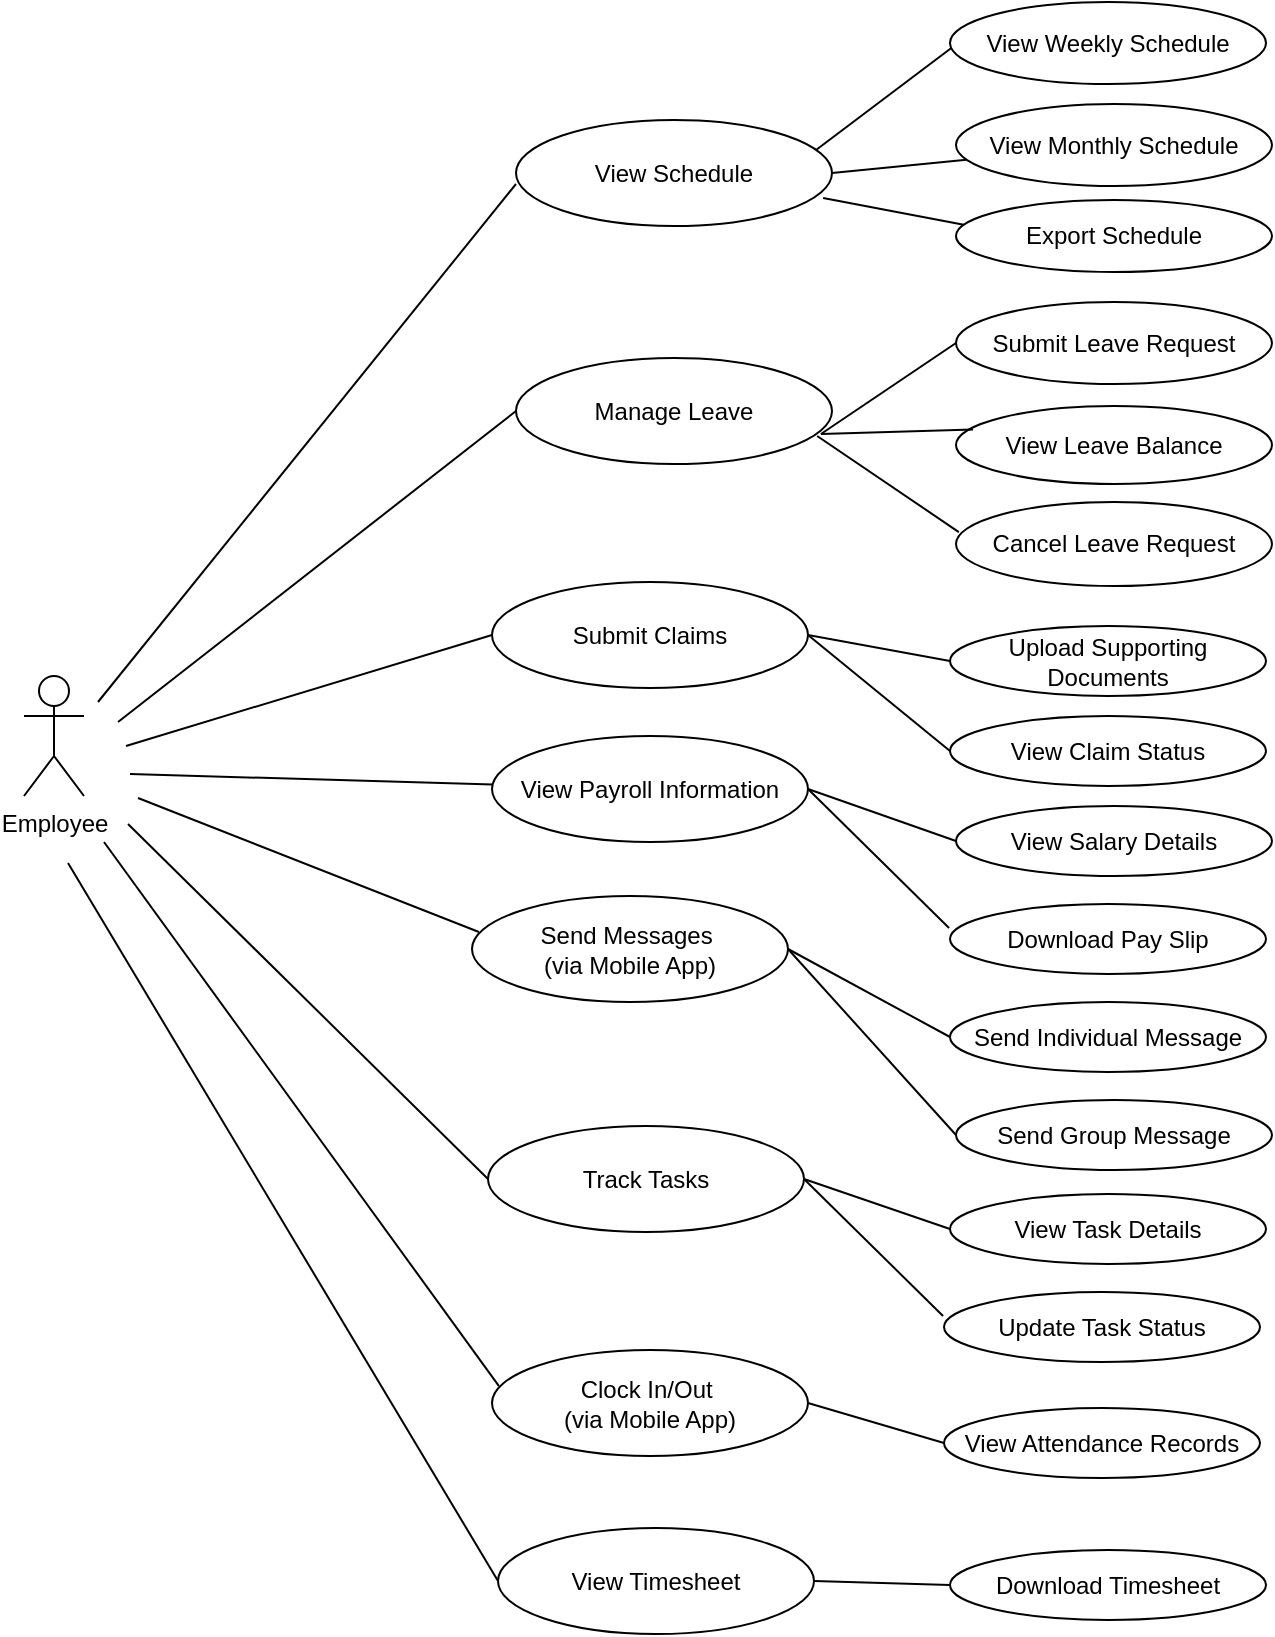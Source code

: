 <mxfile version="26.0.6">
  <diagram name="Page-1" id="sNsxYTJII1p_U8IFZ1Tg">
    <mxGraphModel dx="1763" dy="1090" grid="0" gridSize="10" guides="1" tooltips="1" connect="1" arrows="1" fold="1" page="0" pageScale="1" pageWidth="827" pageHeight="1169" math="0" shadow="0">
      <root>
        <mxCell id="0" />
        <mxCell id="1" parent="0" />
        <mxCell id="Z7D561pxpW6_4iXXGqyP-1" value="Employee" style="shape=umlActor;verticalLabelPosition=bottom;verticalAlign=top;html=1;outlineConnect=0;" parent="1" vertex="1">
          <mxGeometry x="-98" y="165" width="30" height="60" as="geometry" />
        </mxCell>
        <mxCell id="Z7D561pxpW6_4iXXGqyP-2" value="" style="endArrow=none;html=1;rounded=0;fontSize=12;startSize=8;endSize=8;curved=1;" parent="1" edge="1">
          <mxGeometry width="50" height="50" relative="1" as="geometry">
            <mxPoint x="-61" y="178" as="sourcePoint" />
            <mxPoint x="148" y="-81" as="targetPoint" />
          </mxGeometry>
        </mxCell>
        <mxCell id="Z7D561pxpW6_4iXXGqyP-3" value="View Schedule" style="ellipse;whiteSpace=wrap;html=1;" parent="1" vertex="1">
          <mxGeometry x="148" y="-113" width="158" height="53" as="geometry" />
        </mxCell>
        <mxCell id="Z7D561pxpW6_4iXXGqyP-4" value="" style="endArrow=none;html=1;rounded=0;fontSize=12;startSize=8;endSize=8;curved=1;" parent="1" edge="1">
          <mxGeometry width="50" height="50" relative="1" as="geometry">
            <mxPoint x="298" y="-98" as="sourcePoint" />
            <mxPoint x="367" y="-150" as="targetPoint" />
          </mxGeometry>
        </mxCell>
        <mxCell id="Z7D561pxpW6_4iXXGqyP-5" value="View Weekly Schedule" style="ellipse;whiteSpace=wrap;html=1;" parent="1" vertex="1">
          <mxGeometry x="365" y="-172" width="158" height="41" as="geometry" />
        </mxCell>
        <mxCell id="Z7D561pxpW6_4iXXGqyP-6" value="" style="endArrow=none;html=1;rounded=0;fontSize=12;startSize=8;endSize=8;curved=1;exitX=1;exitY=0.5;exitDx=0;exitDy=0;" parent="1" source="Z7D561pxpW6_4iXXGqyP-3" target="Z7D561pxpW6_4iXXGqyP-7" edge="1">
          <mxGeometry width="50" height="50" relative="1" as="geometry">
            <mxPoint x="312" y="-88" as="sourcePoint" />
            <mxPoint x="367" y="-97" as="targetPoint" />
          </mxGeometry>
        </mxCell>
        <mxCell id="Z7D561pxpW6_4iXXGqyP-7" value="View Monthly Schedule" style="ellipse;whiteSpace=wrap;html=1;" parent="1" vertex="1">
          <mxGeometry x="368" y="-121" width="158" height="41" as="geometry" />
        </mxCell>
        <mxCell id="Z7D561pxpW6_4iXXGqyP-9" value="" style="endArrow=none;html=1;rounded=0;fontSize=12;startSize=8;endSize=8;curved=1;exitX=0.972;exitY=0.736;exitDx=0;exitDy=0;exitPerimeter=0;entryX=0.041;entryY=0.358;entryDx=0;entryDy=0;entryPerimeter=0;" parent="1" source="Z7D561pxpW6_4iXXGqyP-3" target="Z7D561pxpW6_4iXXGqyP-10" edge="1">
          <mxGeometry width="50" height="50" relative="1" as="geometry">
            <mxPoint x="311" y="-55" as="sourcePoint" />
            <mxPoint x="366" y="-52" as="targetPoint" />
          </mxGeometry>
        </mxCell>
        <mxCell id="Z7D561pxpW6_4iXXGqyP-10" value="Export Schedule" style="ellipse;whiteSpace=wrap;html=1;" parent="1" vertex="1">
          <mxGeometry x="368" y="-73" width="158" height="36" as="geometry" />
        </mxCell>
        <mxCell id="Z7D561pxpW6_4iXXGqyP-11" value="" style="endArrow=none;html=1;rounded=0;fontSize=12;startSize=8;endSize=8;curved=1;entryX=0;entryY=0.5;entryDx=0;entryDy=0;" parent="1" target="Z7D561pxpW6_4iXXGqyP-12" edge="1">
          <mxGeometry width="50" height="50" relative="1" as="geometry">
            <mxPoint x="-51" y="188" as="sourcePoint" />
            <mxPoint x="114" y="39" as="targetPoint" />
          </mxGeometry>
        </mxCell>
        <mxCell id="Z7D561pxpW6_4iXXGqyP-12" value="Manage Leave" style="ellipse;whiteSpace=wrap;html=1;" parent="1" vertex="1">
          <mxGeometry x="148" y="6" width="158" height="53" as="geometry" />
        </mxCell>
        <mxCell id="Z7D561pxpW6_4iXXGqyP-13" value="" style="endArrow=none;html=1;rounded=0;fontSize=12;startSize=8;endSize=8;curved=1;exitX=0.965;exitY=0.717;exitDx=0;exitDy=0;exitPerimeter=0;entryX=0;entryY=0.5;entryDx=0;entryDy=0;" parent="1" source="Z7D561pxpW6_4iXXGqyP-12" target="Z7D561pxpW6_4iXXGqyP-14" edge="1">
          <mxGeometry width="50" height="50" relative="1" as="geometry">
            <mxPoint x="301" y="24" as="sourcePoint" />
            <mxPoint x="373" y="30" as="targetPoint" />
          </mxGeometry>
        </mxCell>
        <mxCell id="Z7D561pxpW6_4iXXGqyP-14" value="Submit Leave Request" style="ellipse;whiteSpace=wrap;html=1;" parent="1" vertex="1">
          <mxGeometry x="368" y="-22" width="158" height="41" as="geometry" />
        </mxCell>
        <mxCell id="Z7D561pxpW6_4iXXGqyP-15" value="View Leave Balance" style="ellipse;whiteSpace=wrap;html=1;" parent="1" vertex="1">
          <mxGeometry x="368" y="30" width="158" height="39" as="geometry" />
        </mxCell>
        <mxCell id="Z7D561pxpW6_4iXXGqyP-16" value="Cancel Leave Request" style="ellipse;whiteSpace=wrap;html=1;" parent="1" vertex="1">
          <mxGeometry x="368" y="78" width="158" height="42" as="geometry" />
        </mxCell>
        <mxCell id="Z7D561pxpW6_4iXXGqyP-17" value="" style="endArrow=none;html=1;rounded=0;fontSize=12;startSize=8;endSize=8;curved=1;exitX=0.965;exitY=0.717;exitDx=0;exitDy=0;exitPerimeter=0;entryX=0.054;entryY=0.302;entryDx=0;entryDy=0;entryPerimeter=0;" parent="1" source="Z7D561pxpW6_4iXXGqyP-12" target="Z7D561pxpW6_4iXXGqyP-15" edge="1">
          <mxGeometry width="50" height="50" relative="1" as="geometry">
            <mxPoint x="311" y="34" as="sourcePoint" />
            <mxPoint x="383" y="40" as="targetPoint" />
          </mxGeometry>
        </mxCell>
        <mxCell id="Z7D561pxpW6_4iXXGqyP-18" value="" style="endArrow=none;html=1;rounded=0;fontSize=12;startSize=8;endSize=8;curved=1;entryX=0.009;entryY=0.358;entryDx=0;entryDy=0;entryPerimeter=0;exitX=0.953;exitY=0.736;exitDx=0;exitDy=0;exitPerimeter=0;" parent="1" source="Z7D561pxpW6_4iXXGqyP-12" target="Z7D561pxpW6_4iXXGqyP-16" edge="1">
          <mxGeometry width="50" height="50" relative="1" as="geometry">
            <mxPoint x="305" y="38" as="sourcePoint" />
            <mxPoint x="332" y="65" as="targetPoint" />
          </mxGeometry>
        </mxCell>
        <mxCell id="Z7D561pxpW6_4iXXGqyP-19" value="" style="endArrow=none;html=1;rounded=0;fontSize=12;startSize=8;endSize=8;curved=1;entryX=0;entryY=0.5;entryDx=0;entryDy=0;" parent="1" target="Z7D561pxpW6_4iXXGqyP-20" edge="1">
          <mxGeometry width="50" height="50" relative="1" as="geometry">
            <mxPoint x="-47" y="200" as="sourcePoint" />
            <mxPoint x="139" y="173" as="targetPoint" />
          </mxGeometry>
        </mxCell>
        <mxCell id="Z7D561pxpW6_4iXXGqyP-20" value="Submit Claims" style="ellipse;whiteSpace=wrap;html=1;" parent="1" vertex="1">
          <mxGeometry x="136" y="118" width="158" height="53" as="geometry" />
        </mxCell>
        <mxCell id="Z7D561pxpW6_4iXXGqyP-21" value="" style="endArrow=none;html=1;rounded=0;fontSize=12;startSize=8;endSize=8;curved=1;exitX=1;exitY=0.5;exitDx=0;exitDy=0;entryX=0;entryY=0.5;entryDx=0;entryDy=0;" parent="1" source="Z7D561pxpW6_4iXXGqyP-20" target="Z7D561pxpW6_4iXXGqyP-22" edge="1">
          <mxGeometry width="50" height="50" relative="1" as="geometry">
            <mxPoint x="291" y="180" as="sourcePoint" />
            <mxPoint x="362" y="209" as="targetPoint" />
          </mxGeometry>
        </mxCell>
        <mxCell id="Z7D561pxpW6_4iXXGqyP-22" value="Upload Supporting Documents" style="ellipse;whiteSpace=wrap;html=1;" parent="1" vertex="1">
          <mxGeometry x="365" y="140" width="158" height="35" as="geometry" />
        </mxCell>
        <mxCell id="Z7D561pxpW6_4iXXGqyP-23" value="View Claim Status" style="ellipse;whiteSpace=wrap;html=1;" parent="1" vertex="1">
          <mxGeometry x="365" y="185" width="158" height="35" as="geometry" />
        </mxCell>
        <mxCell id="Z7D561pxpW6_4iXXGqyP-24" value="" style="endArrow=none;html=1;rounded=0;fontSize=12;startSize=8;endSize=8;curved=1;exitX=1;exitY=0.5;exitDx=0;exitDy=0;entryX=0;entryY=0.5;entryDx=0;entryDy=0;" parent="1" source="Z7D561pxpW6_4iXXGqyP-20" target="Z7D561pxpW6_4iXXGqyP-23" edge="1">
          <mxGeometry width="50" height="50" relative="1" as="geometry">
            <mxPoint x="297" y="183" as="sourcePoint" />
            <mxPoint x="368" y="196" as="targetPoint" />
          </mxGeometry>
        </mxCell>
        <mxCell id="Z7D561pxpW6_4iXXGqyP-25" value="" style="endArrow=none;html=1;rounded=0;fontSize=12;startSize=8;endSize=8;curved=1;" parent="1" target="Z7D561pxpW6_4iXXGqyP-26" edge="1">
          <mxGeometry width="50" height="50" relative="1" as="geometry">
            <mxPoint x="-45" y="214" as="sourcePoint" />
            <mxPoint x="134" y="223" as="targetPoint" />
          </mxGeometry>
        </mxCell>
        <mxCell id="Z7D561pxpW6_4iXXGqyP-26" value="View Payroll Information" style="ellipse;whiteSpace=wrap;html=1;" parent="1" vertex="1">
          <mxGeometry x="136" y="195" width="158" height="53" as="geometry" />
        </mxCell>
        <mxCell id="Z7D561pxpW6_4iXXGqyP-27" value="" style="endArrow=none;html=1;rounded=0;fontSize=12;startSize=8;endSize=8;curved=1;exitX=1;exitY=0.5;exitDx=0;exitDy=0;entryX=0;entryY=0.5;entryDx=0;entryDy=0;" parent="1" source="Z7D561pxpW6_4iXXGqyP-26" target="Z7D561pxpW6_4iXXGqyP-28" edge="1">
          <mxGeometry width="50" height="50" relative="1" as="geometry">
            <mxPoint x="294" y="222" as="sourcePoint" />
            <mxPoint x="365" y="254" as="targetPoint" />
          </mxGeometry>
        </mxCell>
        <mxCell id="Z7D561pxpW6_4iXXGqyP-28" value="View Salary Details" style="ellipse;whiteSpace=wrap;html=1;" parent="1" vertex="1">
          <mxGeometry x="368" y="230" width="158" height="35" as="geometry" />
        </mxCell>
        <mxCell id="Z7D561pxpW6_4iXXGqyP-29" value="Download Pay Slip" style="ellipse;whiteSpace=wrap;html=1;" parent="1" vertex="1">
          <mxGeometry x="365" y="279" width="158" height="35" as="geometry" />
        </mxCell>
        <mxCell id="Z7D561pxpW6_4iXXGqyP-30" value="" style="endArrow=none;html=1;rounded=0;fontSize=12;startSize=8;endSize=8;curved=1;exitX=1;exitY=0.5;exitDx=0;exitDy=0;entryX=-0.003;entryY=0.343;entryDx=0;entryDy=0;entryPerimeter=0;" parent="1" source="Z7D561pxpW6_4iXXGqyP-26" target="Z7D561pxpW6_4iXXGqyP-29" edge="1">
          <mxGeometry width="50" height="50" relative="1" as="geometry">
            <mxPoint x="287" y="230" as="sourcePoint" />
            <mxPoint x="361" y="256" as="targetPoint" />
          </mxGeometry>
        </mxCell>
        <mxCell id="Z7D561pxpW6_4iXXGqyP-31" value="" style="endArrow=none;html=1;rounded=0;fontSize=12;startSize=8;endSize=8;curved=1;entryX=0.022;entryY=0.34;entryDx=0;entryDy=0;entryPerimeter=0;" parent="1" target="Z7D561pxpW6_4iXXGqyP-32" edge="1">
          <mxGeometry width="50" height="50" relative="1" as="geometry">
            <mxPoint x="-41" y="226" as="sourcePoint" />
            <mxPoint x="130" y="288" as="targetPoint" />
          </mxGeometry>
        </mxCell>
        <mxCell id="Z7D561pxpW6_4iXXGqyP-32" value="Send Messages&amp;nbsp;&lt;div&gt;(via Mobile App)&lt;/div&gt;" style="ellipse;whiteSpace=wrap;html=1;" parent="1" vertex="1">
          <mxGeometry x="126" y="275" width="158" height="53" as="geometry" />
        </mxCell>
        <mxCell id="Z7D561pxpW6_4iXXGqyP-33" value="" style="endArrow=none;html=1;rounded=0;fontSize=12;startSize=8;endSize=8;curved=1;exitX=1;exitY=0.5;exitDx=0;exitDy=0;entryX=0;entryY=0.5;entryDx=0;entryDy=0;" parent="1" source="Z7D561pxpW6_4iXXGqyP-32" target="Z7D561pxpW6_4iXXGqyP-34" edge="1">
          <mxGeometry width="50" height="50" relative="1" as="geometry">
            <mxPoint x="284" y="306" as="sourcePoint" />
            <mxPoint x="346" y="338" as="targetPoint" />
          </mxGeometry>
        </mxCell>
        <mxCell id="Z7D561pxpW6_4iXXGqyP-34" value="Send Individual Message" style="ellipse;whiteSpace=wrap;html=1;" parent="1" vertex="1">
          <mxGeometry x="365" y="328" width="158" height="35" as="geometry" />
        </mxCell>
        <mxCell id="Z7D561pxpW6_4iXXGqyP-35" value="Send Group Message" style="ellipse;whiteSpace=wrap;html=1;" parent="1" vertex="1">
          <mxGeometry x="368" y="377" width="158" height="35" as="geometry" />
        </mxCell>
        <mxCell id="Z7D561pxpW6_4iXXGqyP-36" value="" style="endArrow=none;html=1;rounded=0;fontSize=12;startSize=8;endSize=8;curved=1;exitX=1;exitY=0.5;exitDx=0;exitDy=0;entryX=0;entryY=0.5;entryDx=0;entryDy=0;" parent="1" source="Z7D561pxpW6_4iXXGqyP-32" target="Z7D561pxpW6_4iXXGqyP-35" edge="1">
          <mxGeometry width="50" height="50" relative="1" as="geometry">
            <mxPoint x="275" y="320" as="sourcePoint" />
            <mxPoint x="337" y="356" as="targetPoint" />
          </mxGeometry>
        </mxCell>
        <mxCell id="Z7D561pxpW6_4iXXGqyP-37" value="" style="endArrow=none;html=1;rounded=0;fontSize=12;startSize=8;endSize=8;curved=1;exitX=1;exitY=0.5;exitDx=0;exitDy=0;entryX=0;entryY=0.5;entryDx=0;entryDy=0;" parent="1" source="Z7D561pxpW6_4iXXGqyP-47" target="Z7D561pxpW6_4iXXGqyP-38" edge="1">
          <mxGeometry width="50" height="50" relative="1" as="geometry">
            <mxPoint x="291" y="416" as="sourcePoint" />
            <mxPoint x="362" y="448" as="targetPoint" />
          </mxGeometry>
        </mxCell>
        <mxCell id="Z7D561pxpW6_4iXXGqyP-38" value="View Task Details" style="ellipse;whiteSpace=wrap;html=1;" parent="1" vertex="1">
          <mxGeometry x="365" y="424" width="158" height="35" as="geometry" />
        </mxCell>
        <mxCell id="Z7D561pxpW6_4iXXGqyP-39" value="Update Task Status" style="ellipse;whiteSpace=wrap;html=1;" parent="1" vertex="1">
          <mxGeometry x="362" y="473" width="158" height="35" as="geometry" />
        </mxCell>
        <mxCell id="Z7D561pxpW6_4iXXGqyP-40" value="" style="endArrow=none;html=1;rounded=0;fontSize=12;startSize=8;endSize=8;curved=1;entryX=-0.003;entryY=0.343;entryDx=0;entryDy=0;entryPerimeter=0;exitX=1;exitY=0.5;exitDx=0;exitDy=0;" parent="1" source="Z7D561pxpW6_4iXXGqyP-47" target="Z7D561pxpW6_4iXXGqyP-39" edge="1">
          <mxGeometry width="50" height="50" relative="1" as="geometry">
            <mxPoint x="291" y="416" as="sourcePoint" />
            <mxPoint x="358" y="450" as="targetPoint" />
          </mxGeometry>
        </mxCell>
        <mxCell id="Z7D561pxpW6_4iXXGqyP-41" value="" style="endArrow=none;html=1;rounded=0;fontSize=12;startSize=8;endSize=8;curved=1;entryX=0.022;entryY=0.34;entryDx=0;entryDy=0;entryPerimeter=0;" parent="1" target="Z7D561pxpW6_4iXXGqyP-42" edge="1">
          <mxGeometry width="50" height="50" relative="1" as="geometry">
            <mxPoint x="-58" y="248" as="sourcePoint" />
            <mxPoint x="127" y="482" as="targetPoint" />
          </mxGeometry>
        </mxCell>
        <mxCell id="Z7D561pxpW6_4iXXGqyP-42" value="Clock In/Out&amp;nbsp;&lt;div&gt;(via Mobile App)&lt;/div&gt;" style="ellipse;whiteSpace=wrap;html=1;" parent="1" vertex="1">
          <mxGeometry x="136" y="502" width="158" height="53" as="geometry" />
        </mxCell>
        <mxCell id="Z7D561pxpW6_4iXXGqyP-43" value="" style="endArrow=none;html=1;rounded=0;fontSize=12;startSize=8;endSize=8;curved=1;exitX=1;exitY=0.5;exitDx=0;exitDy=0;entryX=0;entryY=0.5;entryDx=0;entryDy=0;" parent="1" source="Z7D561pxpW6_4iXXGqyP-42" target="Z7D561pxpW6_4iXXGqyP-44" edge="1">
          <mxGeometry width="50" height="50" relative="1" as="geometry">
            <mxPoint x="281" y="500" as="sourcePoint" />
            <mxPoint x="343" y="532" as="targetPoint" />
          </mxGeometry>
        </mxCell>
        <mxCell id="Z7D561pxpW6_4iXXGqyP-44" value="View Attendance Records" style="ellipse;whiteSpace=wrap;html=1;" parent="1" vertex="1">
          <mxGeometry x="362" y="531" width="158" height="35" as="geometry" />
        </mxCell>
        <mxCell id="Z7D561pxpW6_4iXXGqyP-47" value="Track Tasks" style="ellipse;whiteSpace=wrap;html=1;" parent="1" vertex="1">
          <mxGeometry x="134" y="390" width="158" height="53" as="geometry" />
        </mxCell>
        <mxCell id="Z7D561pxpW6_4iXXGqyP-48" value="" style="endArrow=none;html=1;rounded=0;fontSize=12;startSize=8;endSize=8;curved=1;entryX=0;entryY=0.5;entryDx=0;entryDy=0;" parent="1" target="Z7D561pxpW6_4iXXGqyP-47" edge="1">
          <mxGeometry width="50" height="50" relative="1" as="geometry">
            <mxPoint x="-46" y="239" as="sourcePoint" />
            <mxPoint x="134" y="412" as="targetPoint" />
          </mxGeometry>
        </mxCell>
        <mxCell id="Z7D561pxpW6_4iXXGqyP-49" value="View Timesheet" style="ellipse;whiteSpace=wrap;html=1;" parent="1" vertex="1">
          <mxGeometry x="139" y="591" width="158" height="53" as="geometry" />
        </mxCell>
        <mxCell id="Z7D561pxpW6_4iXXGqyP-50" value="" style="endArrow=none;html=1;rounded=0;fontSize=12;startSize=8;endSize=8;curved=1;exitX=1;exitY=0.5;exitDx=0;exitDy=0;entryX=0;entryY=0.5;entryDx=0;entryDy=0;" parent="1" source="Z7D561pxpW6_4iXXGqyP-49" target="Z7D561pxpW6_4iXXGqyP-51" edge="1">
          <mxGeometry width="50" height="50" relative="1" as="geometry">
            <mxPoint x="284" y="589" as="sourcePoint" />
            <mxPoint x="346" y="621" as="targetPoint" />
          </mxGeometry>
        </mxCell>
        <mxCell id="Z7D561pxpW6_4iXXGqyP-51" value="Download Timesheet" style="ellipse;whiteSpace=wrap;html=1;" parent="1" vertex="1">
          <mxGeometry x="365" y="602" width="158" height="35" as="geometry" />
        </mxCell>
        <mxCell id="Z7D561pxpW6_4iXXGqyP-52" value="" style="endArrow=none;html=1;rounded=0;fontSize=12;startSize=8;endSize=8;curved=1;entryX=0;entryY=0.5;entryDx=0;entryDy=0;" parent="1" target="Z7D561pxpW6_4iXXGqyP-49" edge="1">
          <mxGeometry width="50" height="50" relative="1" as="geometry">
            <mxPoint x="-76" y="258.5" as="sourcePoint" />
            <mxPoint x="121" y="530.5" as="targetPoint" />
          </mxGeometry>
        </mxCell>
      </root>
    </mxGraphModel>
  </diagram>
</mxfile>
